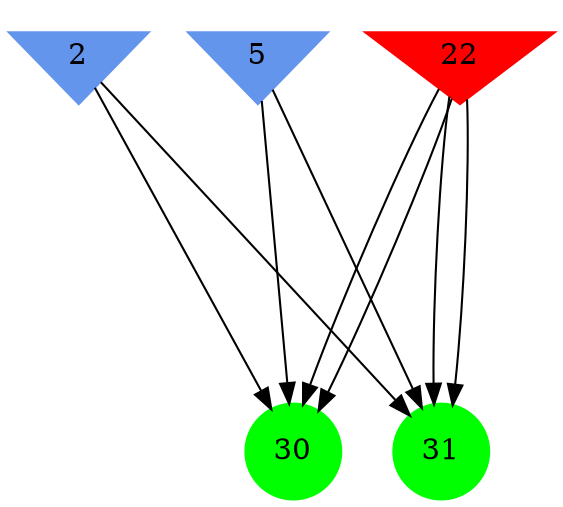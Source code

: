 digraph brain {
	ranksep=2.0;
	2 [shape=invtriangle,style=filled,color=cornflowerblue];
	5 [shape=invtriangle,style=filled,color=cornflowerblue];
	22 [shape=invtriangle,style=filled,color=red];
	30 [shape=circle,style=filled,color=green];
	31 [shape=circle,style=filled,color=green];
	5	->	30;
	5	->	31;
	22	->	30;
	22	->	31;
	22	->	30;
	22	->	31;
	2	->	30;
	2	->	31;
	{ rank=same; 2; 5; 22; }
	{ rank=same; }
	{ rank=same; 30; 31; }
}
